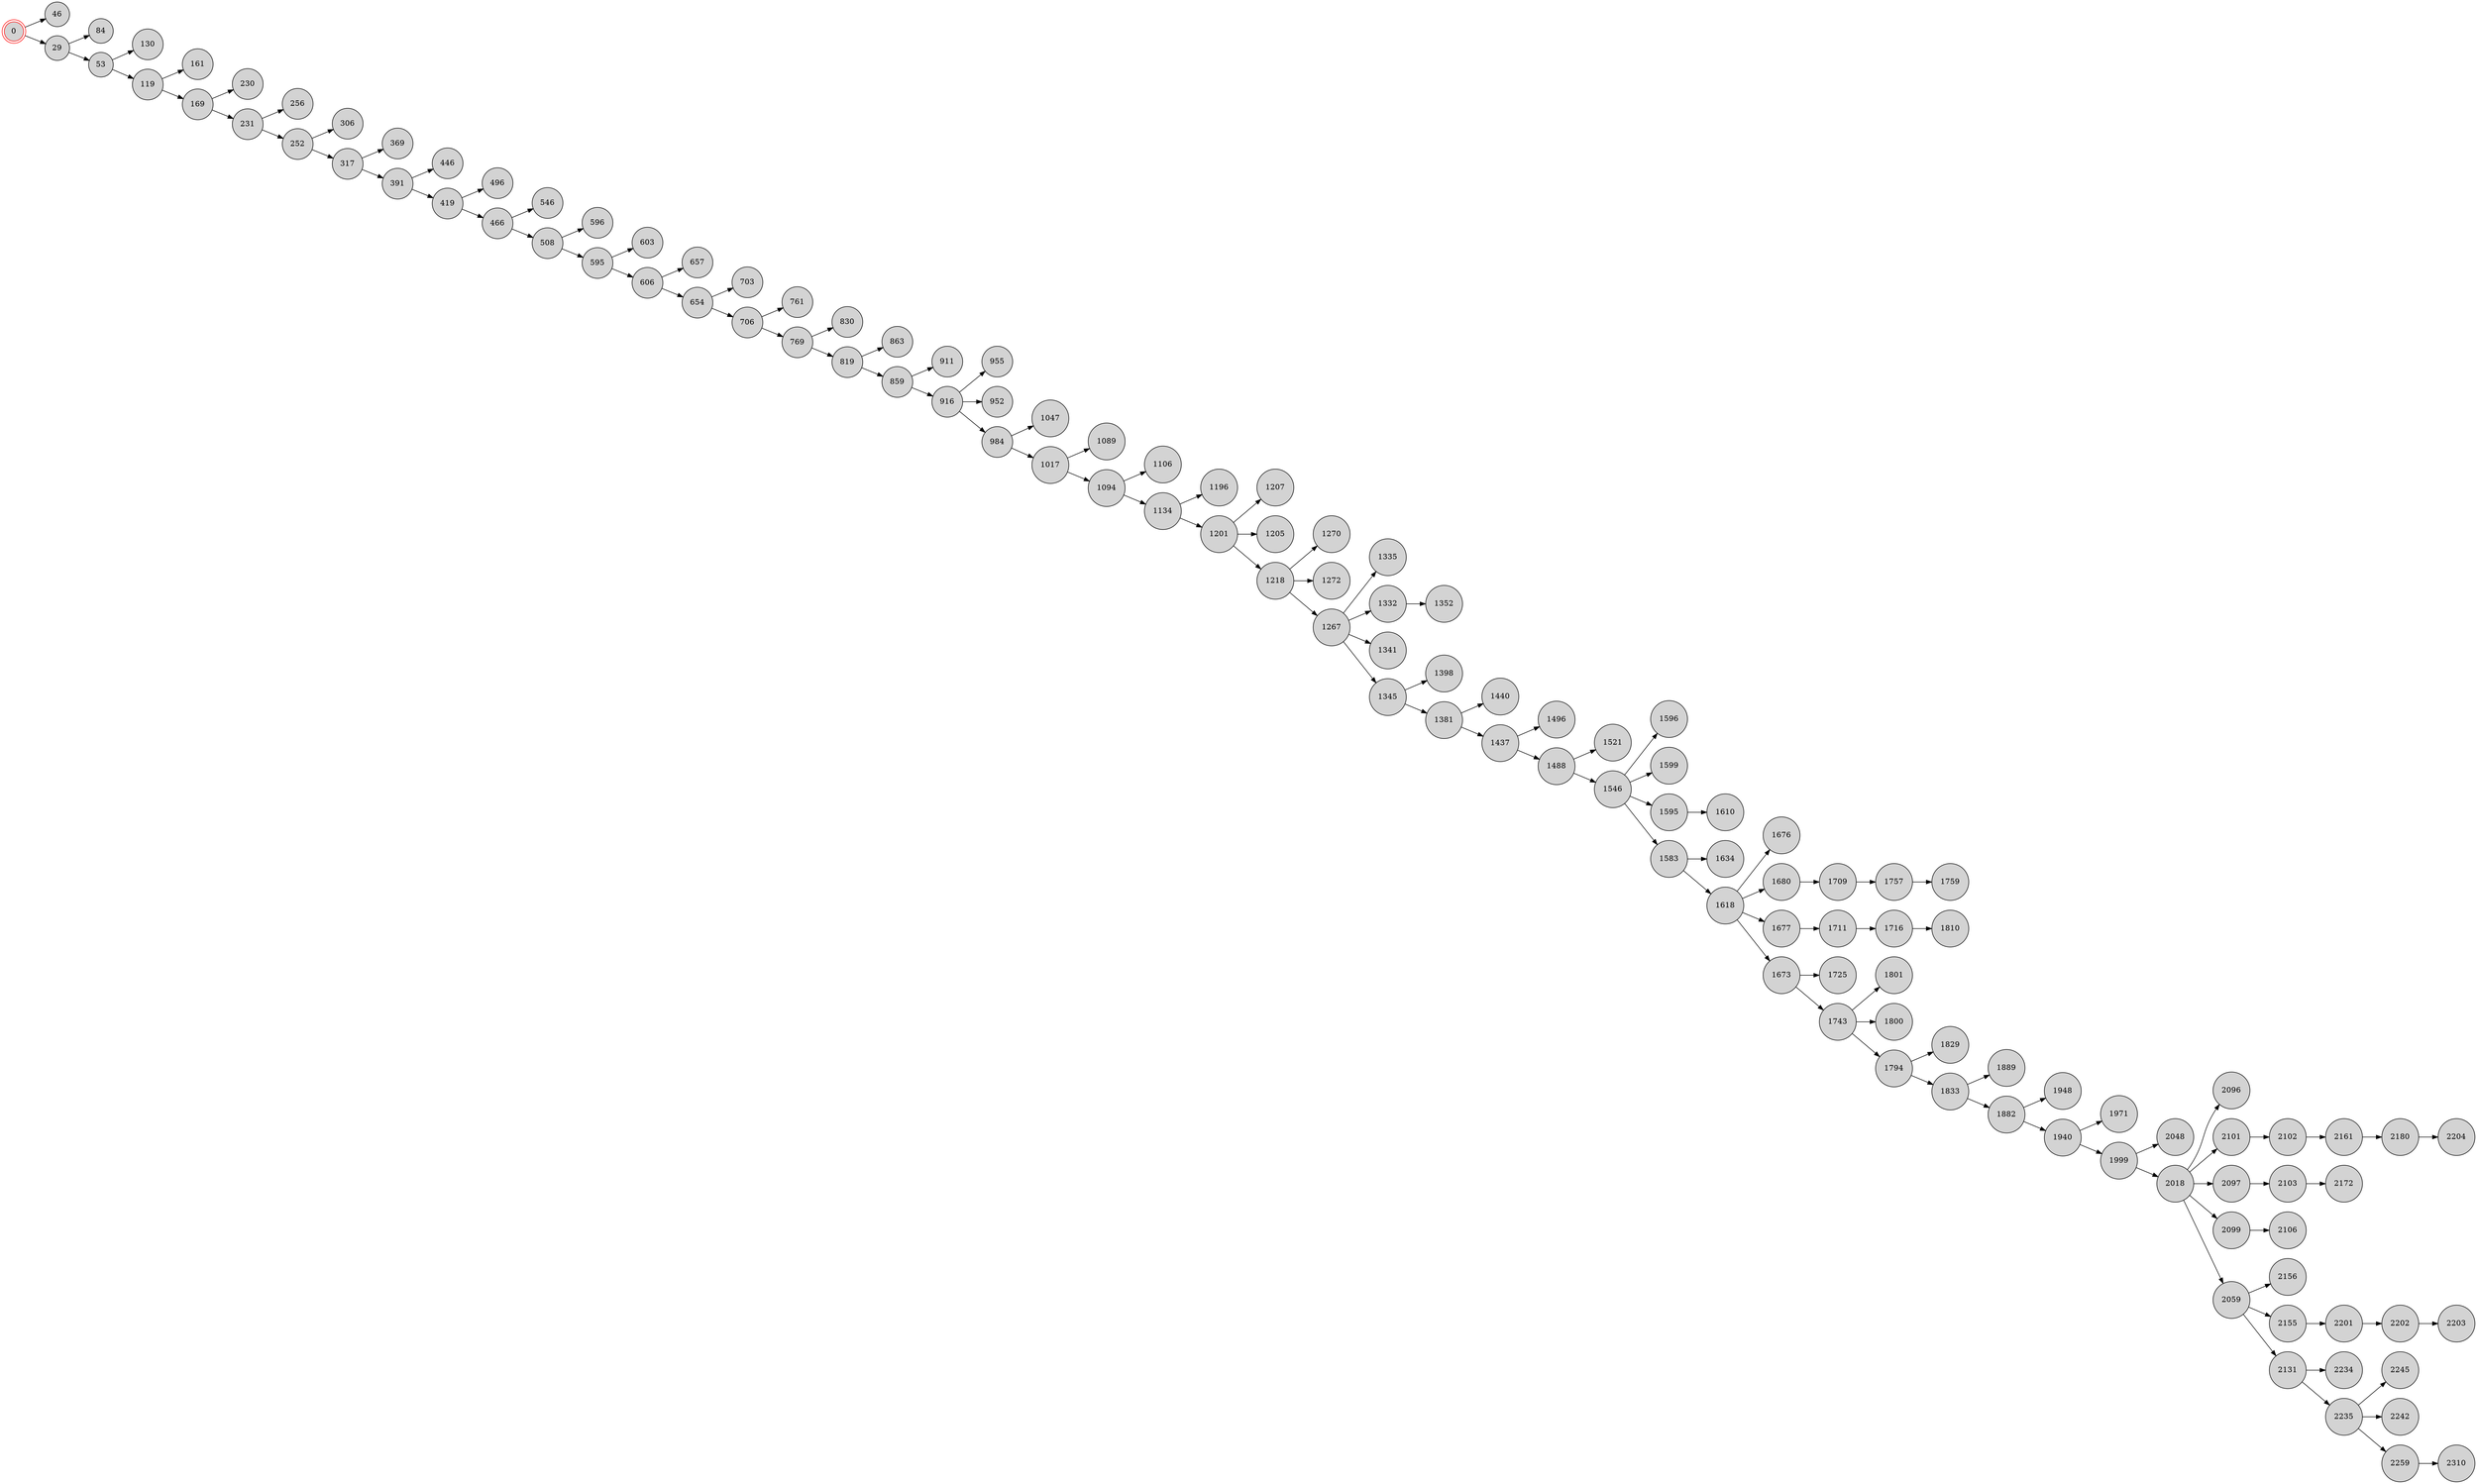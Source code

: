digraph BlockchainTree {
    rankdir=LR;
    node [shape=circle, style=filled, fillcolor=lightgray];

    0 [shape=doublecircle, color=red];
    0 -> 46;
    0 -> 29;
    29 -> 84;
    29 -> 53;
    53 -> 130;
    53 -> 119;
    119 -> 161;
    119 -> 169;
    169 -> 230;
    169 -> 231;
    231 -> 256;
    231 -> 252;
    252 -> 306;
    252 -> 317;
    317 -> 369;
    317 -> 391;
    391 -> 446;
    391 -> 419;
    419 -> 496;
    419 -> 466;
    466 -> 546;
    466 -> 508;
    508 -> 596;
    508 -> 595;
    595 -> 603;
    595 -> 606;
    606 -> 657;
    606 -> 654;
    654 -> 703;
    654 -> 706;
    706 -> 761;
    706 -> 769;
    769 -> 830;
    769 -> 819;
    819 -> 863;
    819 -> 859;
    859 -> 911;
    859 -> 916;
    916 -> 955;
    916 -> 952;
    916 -> 984;
    984 -> 1047;
    984 -> 1017;
    1017 -> 1089;
    1017 -> 1094;
    1094 -> 1106;
    1094 -> 1134;
    1134 -> 1196;
    1134 -> 1201;
    1201 -> 1207;
    1201 -> 1205;
    1201 -> 1218;
    1218 -> 1270;
    1218 -> 1272;
    1218 -> 1267;
    1267 -> 1335;
    1267 -> 1332;
    1332 -> 1352;
    1267 -> 1341;
    1267 -> 1345;
    1345 -> 1398;
    1345 -> 1381;
    1381 -> 1440;
    1381 -> 1437;
    1437 -> 1496;
    1437 -> 1488;
    1488 -> 1521;
    1488 -> 1546;
    1546 -> 1596;
    1546 -> 1599;
    1546 -> 1595;
    1595 -> 1610;
    1546 -> 1583;
    1583 -> 1634;
    1583 -> 1618;
    1618 -> 1676;
    1618 -> 1680;
    1618 -> 1677;
    1677 -> 1711;
    1618 -> 1673;
    1673 -> 1725;
    1680 -> 1709;
    1709 -> 1757;
    1673 -> 1743;
    1743 -> 1801;
    1743 -> 1800;
    1711 -> 1716;
    1743 -> 1794;
    1794 -> 1829;
    1757 -> 1759;
    1716 -> 1810;
    1794 -> 1833;
    1833 -> 1889;
    1833 -> 1882;
    1882 -> 1948;
    1882 -> 1940;
    1940 -> 1971;
    1940 -> 1999;
    1999 -> 2048;
    1999 -> 2018;
    2018 -> 2096;
    2018 -> 2101;
    2018 -> 2097;
    2018 -> 2099;
    2018 -> 2059;
    2059 -> 2156;
    2099 -> 2106;
    2101 -> 2102;
    2097 -> 2103;
    2102 -> 2161;
    2059 -> 2155;
    2155 -> 2201;
    2201 -> 2202;
    2161 -> 2180;
    2202 -> 2203;
    2059 -> 2131;
    2131 -> 2234;
    2103 -> 2172;
    2180 -> 2204;
    2131 -> 2235;
    2235 -> 2245;
    2235 -> 2242;
    2235 -> 2259;
    2259 -> 2310;
}
